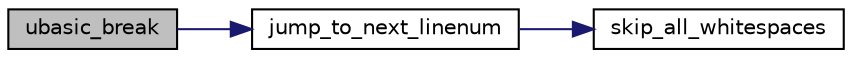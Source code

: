 digraph G
{
  edge [fontname="Helvetica",fontsize="10",labelfontname="Helvetica",labelfontsize="10"];
  node [fontname="Helvetica",fontsize="10",shape=record];
  rankdir="LR";
  Node1 [label="ubasic_break",height=0.2,width=0.4,color="black", fillcolor="grey75", style="filled" fontcolor="black"];
  Node1 -> Node2 [color="midnightblue",fontsize="10",style="solid",fontname="Helvetica"];
  Node2 [label="jump_to_next_linenum",height=0.2,width=0.4,color="black", fillcolor="white", style="filled",URL="$tokenizer_8c.html#a588799356f12384ec7e800a4f60d1dd5"];
  Node2 -> Node3 [color="midnightblue",fontsize="10",style="solid",fontname="Helvetica"];
  Node3 [label="skip_all_whitespaces",height=0.2,width=0.4,color="black", fillcolor="white", style="filled",URL="$tokenizer_8c.html#a0ac73043946f7efab0d3a25fcbb53e58"];
}
